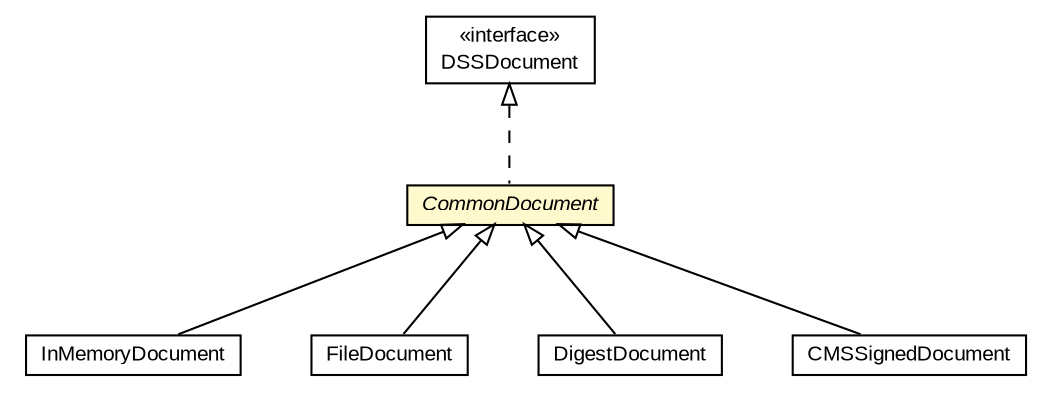 #!/usr/local/bin/dot
#
# Class diagram 
# Generated by UMLGraph version R5_6-24-gf6e263 (http://www.umlgraph.org/)
#

digraph G {
	edge [fontname="arial",fontsize=10,labelfontname="arial",labelfontsize=10];
	node [fontname="arial",fontsize=10,shape=plaintext];
	nodesep=0.25;
	ranksep=0.5;
	// eu.europa.esig.dss.InMemoryDocument
	c265554 [label=<<table title="eu.europa.esig.dss.InMemoryDocument" border="0" cellborder="1" cellspacing="0" cellpadding="2" port="p" href="./InMemoryDocument.html">
		<tr><td><table border="0" cellspacing="0" cellpadding="1">
<tr><td align="center" balign="center"> InMemoryDocument </td></tr>
		</table></td></tr>
		</table>>, URL="./InMemoryDocument.html", fontname="arial", fontcolor="black", fontsize=10.0];
	// eu.europa.esig.dss.FileDocument
	c265555 [label=<<table title="eu.europa.esig.dss.FileDocument" border="0" cellborder="1" cellspacing="0" cellpadding="2" port="p" href="./FileDocument.html">
		<tr><td><table border="0" cellspacing="0" cellpadding="1">
<tr><td align="center" balign="center"> FileDocument </td></tr>
		</table></td></tr>
		</table>>, URL="./FileDocument.html", fontname="arial", fontcolor="black", fontsize=10.0];
	// eu.europa.esig.dss.DigestDocument
	c265562 [label=<<table title="eu.europa.esig.dss.DigestDocument" border="0" cellborder="1" cellspacing="0" cellpadding="2" port="p" href="./DigestDocument.html">
		<tr><td><table border="0" cellspacing="0" cellpadding="1">
<tr><td align="center" balign="center"> DigestDocument </td></tr>
		</table></td></tr>
		</table>>, URL="./DigestDocument.html", fontname="arial", fontcolor="black", fontsize=10.0];
	// eu.europa.esig.dss.CommonDocument
	c265563 [label=<<table title="eu.europa.esig.dss.CommonDocument" border="0" cellborder="1" cellspacing="0" cellpadding="2" port="p" bgcolor="lemonChiffon" href="./CommonDocument.html">
		<tr><td><table border="0" cellspacing="0" cellpadding="1">
<tr><td align="center" balign="center"><font face="arial italic"> CommonDocument </font></td></tr>
		</table></td></tr>
		</table>>, URL="./CommonDocument.html", fontname="arial", fontcolor="black", fontsize=10.0];
	// eu.europa.esig.dss.DSSDocument
	c265589 [label=<<table title="eu.europa.esig.dss.DSSDocument" border="0" cellborder="1" cellspacing="0" cellpadding="2" port="p" href="./DSSDocument.html">
		<tr><td><table border="0" cellspacing="0" cellpadding="1">
<tr><td align="center" balign="center"> &#171;interface&#187; </td></tr>
<tr><td align="center" balign="center"> DSSDocument </td></tr>
		</table></td></tr>
		</table>>, URL="./DSSDocument.html", fontname="arial", fontcolor="black", fontsize=10.0];
	// eu.europa.esig.dss.cades.signature.CMSSignedDocument
	c266303 [label=<<table title="eu.europa.esig.dss.cades.signature.CMSSignedDocument" border="0" cellborder="1" cellspacing="0" cellpadding="2" port="p" href="./cades/signature/CMSSignedDocument.html">
		<tr><td><table border="0" cellspacing="0" cellpadding="1">
<tr><td align="center" balign="center"> CMSSignedDocument </td></tr>
		</table></td></tr>
		</table>>, URL="./cades/signature/CMSSignedDocument.html", fontname="arial", fontcolor="black", fontsize=10.0];
	//eu.europa.esig.dss.InMemoryDocument extends eu.europa.esig.dss.CommonDocument
	c265563:p -> c265554:p [dir=back,arrowtail=empty];
	//eu.europa.esig.dss.FileDocument extends eu.europa.esig.dss.CommonDocument
	c265563:p -> c265555:p [dir=back,arrowtail=empty];
	//eu.europa.esig.dss.DigestDocument extends eu.europa.esig.dss.CommonDocument
	c265563:p -> c265562:p [dir=back,arrowtail=empty];
	//eu.europa.esig.dss.CommonDocument implements eu.europa.esig.dss.DSSDocument
	c265589:p -> c265563:p [dir=back,arrowtail=empty,style=dashed];
	//eu.europa.esig.dss.cades.signature.CMSSignedDocument extends eu.europa.esig.dss.CommonDocument
	c265563:p -> c266303:p [dir=back,arrowtail=empty];
}


